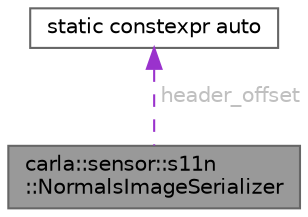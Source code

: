 digraph "carla::sensor::s11n::NormalsImageSerializer"
{
 // INTERACTIVE_SVG=YES
 // LATEX_PDF_SIZE
  bgcolor="transparent";
  edge [fontname=Helvetica,fontsize=10,labelfontname=Helvetica,labelfontsize=10];
  node [fontname=Helvetica,fontsize=10,shape=box,height=0.2,width=0.4];
  Node1 [id="Node000001",label="carla::sensor::s11n\l::NormalsImageSerializer",height=0.2,width=0.4,color="gray40", fillcolor="grey60", style="filled", fontcolor="black",tooltip="Serializes image buffers generated by camera sensors."];
  Node2 -> Node1 [id="edge1_Node000001_Node000002",dir="back",color="darkorchid3",style="dashed",tooltip=" ",label=" header_offset",fontcolor="grey" ];
  Node2 [id="Node000002",label="static constexpr auto",height=0.2,width=0.4,color="gray40", fillcolor="white", style="filled",tooltip=" "];
}
